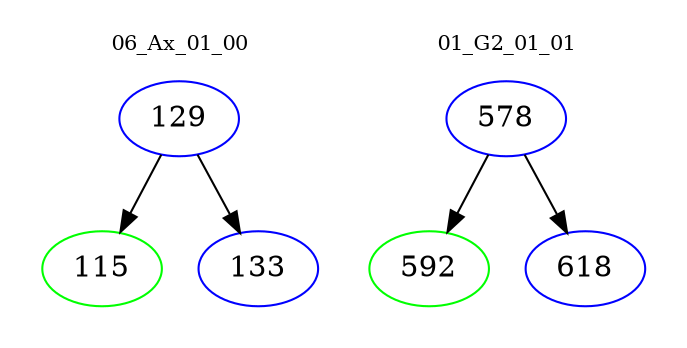 digraph{
subgraph cluster_0 {
color = white
label = "06_Ax_01_00";
fontsize=10;
T0_129 [label="129", color="blue"]
T0_129 -> T0_115 [color="black"]
T0_115 [label="115", color="green"]
T0_129 -> T0_133 [color="black"]
T0_133 [label="133", color="blue"]
}
subgraph cluster_1 {
color = white
label = "01_G2_01_01";
fontsize=10;
T1_578 [label="578", color="blue"]
T1_578 -> T1_592 [color="black"]
T1_592 [label="592", color="green"]
T1_578 -> T1_618 [color="black"]
T1_618 [label="618", color="blue"]
}
}
